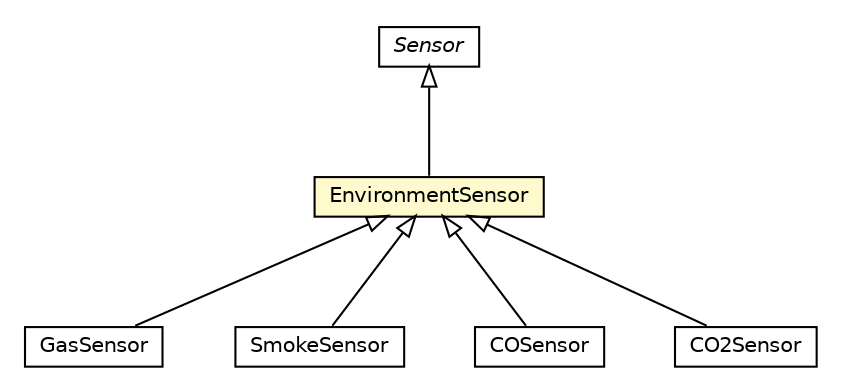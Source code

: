 #!/usr/local/bin/dot
#
# Class diagram 
# Generated by UMLGraph version R5_6-24-gf6e263 (http://www.umlgraph.org/)
#

digraph G {
	edge [fontname="Helvetica",fontsize=10,labelfontname="Helvetica",labelfontsize=10];
	node [fontname="Helvetica",fontsize=10,shape=plaintext];
	nodesep=0.25;
	ranksep=0.5;
	// org.universAAL.ontology.device.GasSensor
	c168341 [label=<<table title="org.universAAL.ontology.device.GasSensor" border="0" cellborder="1" cellspacing="0" cellpadding="2" port="p" href="./GasSensor.html">
		<tr><td><table border="0" cellspacing="0" cellpadding="1">
<tr><td align="center" balign="center"> GasSensor </td></tr>
		</table></td></tr>
		</table>>, URL="./GasSensor.html", fontname="Helvetica", fontcolor="black", fontsize=10.0];
	// org.universAAL.ontology.device.SmokeSensor
	c168370 [label=<<table title="org.universAAL.ontology.device.SmokeSensor" border="0" cellborder="1" cellspacing="0" cellpadding="2" port="p" href="./SmokeSensor.html">
		<tr><td><table border="0" cellspacing="0" cellpadding="1">
<tr><td align="center" balign="center"> SmokeSensor </td></tr>
		</table></td></tr>
		</table>>, URL="./SmokeSensor.html", fontname="Helvetica", fontcolor="black", fontsize=10.0];
	// org.universAAL.ontology.device.COSensor
	c168380 [label=<<table title="org.universAAL.ontology.device.COSensor" border="0" cellborder="1" cellspacing="0" cellpadding="2" port="p" href="./COSensor.html">
		<tr><td><table border="0" cellspacing="0" cellpadding="1">
<tr><td align="center" balign="center"> COSensor </td></tr>
		</table></td></tr>
		</table>>, URL="./COSensor.html", fontname="Helvetica", fontcolor="black", fontsize=10.0];
	// org.universAAL.ontology.device.EnvironmentSensor
	c168388 [label=<<table title="org.universAAL.ontology.device.EnvironmentSensor" border="0" cellborder="1" cellspacing="0" cellpadding="2" port="p" bgcolor="lemonChiffon" href="./EnvironmentSensor.html">
		<tr><td><table border="0" cellspacing="0" cellpadding="1">
<tr><td align="center" balign="center"> EnvironmentSensor </td></tr>
		</table></td></tr>
		</table>>, URL="./EnvironmentSensor.html", fontname="Helvetica", fontcolor="black", fontsize=10.0];
	// org.universAAL.ontology.device.CO2Sensor
	c168389 [label=<<table title="org.universAAL.ontology.device.CO2Sensor" border="0" cellborder="1" cellspacing="0" cellpadding="2" port="p" href="./CO2Sensor.html">
		<tr><td><table border="0" cellspacing="0" cellpadding="1">
<tr><td align="center" balign="center"> CO2Sensor </td></tr>
		</table></td></tr>
		</table>>, URL="./CO2Sensor.html", fontname="Helvetica", fontcolor="black", fontsize=10.0];
	// org.universAAL.ontology.device.Sensor
	c168390 [label=<<table title="org.universAAL.ontology.device.Sensor" border="0" cellborder="1" cellspacing="0" cellpadding="2" port="p" href="./Sensor.html">
		<tr><td><table border="0" cellspacing="0" cellpadding="1">
<tr><td align="center" balign="center"><font face="Helvetica-Oblique"> Sensor </font></td></tr>
		</table></td></tr>
		</table>>, URL="./Sensor.html", fontname="Helvetica", fontcolor="black", fontsize=10.0];
	//org.universAAL.ontology.device.GasSensor extends org.universAAL.ontology.device.EnvironmentSensor
	c168388:p -> c168341:p [dir=back,arrowtail=empty];
	//org.universAAL.ontology.device.SmokeSensor extends org.universAAL.ontology.device.EnvironmentSensor
	c168388:p -> c168370:p [dir=back,arrowtail=empty];
	//org.universAAL.ontology.device.COSensor extends org.universAAL.ontology.device.EnvironmentSensor
	c168388:p -> c168380:p [dir=back,arrowtail=empty];
	//org.universAAL.ontology.device.EnvironmentSensor extends org.universAAL.ontology.device.Sensor
	c168390:p -> c168388:p [dir=back,arrowtail=empty];
	//org.universAAL.ontology.device.CO2Sensor extends org.universAAL.ontology.device.EnvironmentSensor
	c168388:p -> c168389:p [dir=back,arrowtail=empty];
}

